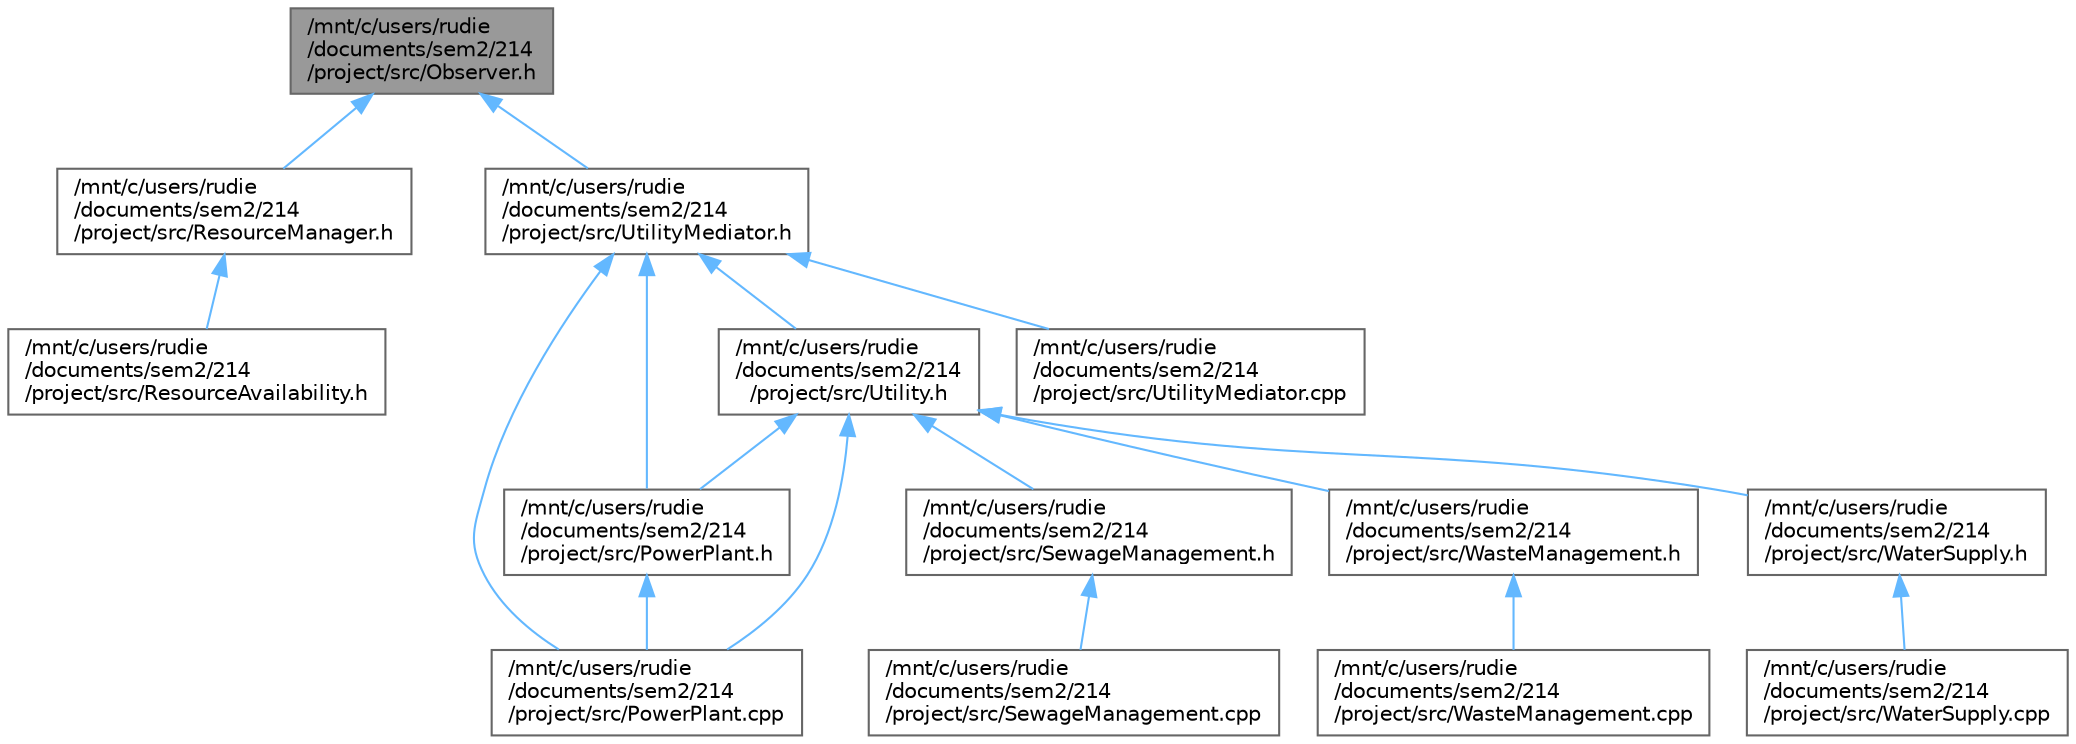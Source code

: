 digraph "/mnt/c/users/rudie/documents/sem2/214/project/src/Observer.h"
{
 // LATEX_PDF_SIZE
  bgcolor="transparent";
  edge [fontname=Helvetica,fontsize=10,labelfontname=Helvetica,labelfontsize=10];
  node [fontname=Helvetica,fontsize=10,shape=box,height=0.2,width=0.4];
  Node1 [id="Node000001",label="/mnt/c/users/rudie\l/documents/sem2/214\l/project/src/Observer.h",height=0.2,width=0.4,color="gray40", fillcolor="grey60", style="filled", fontcolor="black",tooltip="Definition of the Observer class."];
  Node1 -> Node2 [id="edge17_Node000001_Node000002",dir="back",color="steelblue1",style="solid",tooltip=" "];
  Node2 [id="Node000002",label="/mnt/c/users/rudie\l/documents/sem2/214\l/project/src/ResourceManager.h",height=0.2,width=0.4,color="grey40", fillcolor="white", style="filled",URL="$ResourceManager_8h.html",tooltip="Header file for the ResourceManager class."];
  Node2 -> Node3 [id="edge18_Node000002_Node000003",dir="back",color="steelblue1",style="solid",tooltip=" "];
  Node3 [id="Node000003",label="/mnt/c/users/rudie\l/documents/sem2/214\l/project/src/ResourceAvailability.h",height=0.2,width=0.4,color="grey40", fillcolor="white", style="filled",URL="$ResourceAvailability_8h.html",tooltip="Header file for the ResourceAvailability class."];
  Node1 -> Node4 [id="edge19_Node000001_Node000004",dir="back",color="steelblue1",style="solid",tooltip=" "];
  Node4 [id="Node000004",label="/mnt/c/users/rudie\l/documents/sem2/214\l/project/src/UtilityMediator.h",height=0.2,width=0.4,color="grey40", fillcolor="white", style="filled",URL="$UtilityMediator_8h.html",tooltip="Declaration of the UtilityMediator class."];
  Node4 -> Node5 [id="edge20_Node000004_Node000005",dir="back",color="steelblue1",style="solid",tooltip=" "];
  Node5 [id="Node000005",label="/mnt/c/users/rudie\l/documents/sem2/214\l/project/src/PowerPlant.cpp",height=0.2,width=0.4,color="grey40", fillcolor="white", style="filled",URL="$PowerPlant_8cpp.html",tooltip="Implementation of the PowerPlant class."];
  Node4 -> Node6 [id="edge21_Node000004_Node000006",dir="back",color="steelblue1",style="solid",tooltip=" "];
  Node6 [id="Node000006",label="/mnt/c/users/rudie\l/documents/sem2/214\l/project/src/PowerPlant.h",height=0.2,width=0.4,color="grey40", fillcolor="white", style="filled",URL="$PowerPlant_8h.html",tooltip="Definition of the PowerPlant class."];
  Node6 -> Node5 [id="edge22_Node000006_Node000005",dir="back",color="steelblue1",style="solid",tooltip=" "];
  Node4 -> Node7 [id="edge23_Node000004_Node000007",dir="back",color="steelblue1",style="solid",tooltip=" "];
  Node7 [id="Node000007",label="/mnt/c/users/rudie\l/documents/sem2/214\l/project/src/Utility.h",height=0.2,width=0.4,color="grey40", fillcolor="white", style="filled",URL="$Utility_8h.html",tooltip="Declaration of the Utility class."];
  Node7 -> Node5 [id="edge24_Node000007_Node000005",dir="back",color="steelblue1",style="solid",tooltip=" "];
  Node7 -> Node6 [id="edge25_Node000007_Node000006",dir="back",color="steelblue1",style="solid",tooltip=" "];
  Node7 -> Node8 [id="edge26_Node000007_Node000008",dir="back",color="steelblue1",style="solid",tooltip=" "];
  Node8 [id="Node000008",label="/mnt/c/users/rudie\l/documents/sem2/214\l/project/src/SewageManagement.h",height=0.2,width=0.4,color="grey40", fillcolor="white", style="filled",URL="$SewageManagement_8h.html",tooltip="Declaration of the SewageManagement class."];
  Node8 -> Node9 [id="edge27_Node000008_Node000009",dir="back",color="steelblue1",style="solid",tooltip=" "];
  Node9 [id="Node000009",label="/mnt/c/users/rudie\l/documents/sem2/214\l/project/src/SewageManagement.cpp",height=0.2,width=0.4,color="grey40", fillcolor="white", style="filled",URL="$SewageManagement_8cpp.html",tooltip="Implementation of the SewageManagement class."];
  Node7 -> Node10 [id="edge28_Node000007_Node000010",dir="back",color="steelblue1",style="solid",tooltip=" "];
  Node10 [id="Node000010",label="/mnt/c/users/rudie\l/documents/sem2/214\l/project/src/WasteManagement.h",height=0.2,width=0.4,color="grey40", fillcolor="white", style="filled",URL="$WasteManagement_8h.html",tooltip="Declaration of the WasteManagement class."];
  Node10 -> Node11 [id="edge29_Node000010_Node000011",dir="back",color="steelblue1",style="solid",tooltip=" "];
  Node11 [id="Node000011",label="/mnt/c/users/rudie\l/documents/sem2/214\l/project/src/WasteManagement.cpp",height=0.2,width=0.4,color="grey40", fillcolor="white", style="filled",URL="$WasteManagement_8cpp.html",tooltip="Implementation of the WasteManagement class."];
  Node7 -> Node12 [id="edge30_Node000007_Node000012",dir="back",color="steelblue1",style="solid",tooltip=" "];
  Node12 [id="Node000012",label="/mnt/c/users/rudie\l/documents/sem2/214\l/project/src/WaterSupply.h",height=0.2,width=0.4,color="grey40", fillcolor="white", style="filled",URL="$WaterSupply_8h.html",tooltip="Declaration of the WaterSupply class."];
  Node12 -> Node13 [id="edge31_Node000012_Node000013",dir="back",color="steelblue1",style="solid",tooltip=" "];
  Node13 [id="Node000013",label="/mnt/c/users/rudie\l/documents/sem2/214\l/project/src/WaterSupply.cpp",height=0.2,width=0.4,color="grey40", fillcolor="white", style="filled",URL="$WaterSupply_8cpp.html",tooltip="Implementation of the WaterSupply class."];
  Node4 -> Node14 [id="edge32_Node000004_Node000014",dir="back",color="steelblue1",style="solid",tooltip=" "];
  Node14 [id="Node000014",label="/mnt/c/users/rudie\l/documents/sem2/214\l/project/src/UtilityMediator.cpp",height=0.2,width=0.4,color="grey40", fillcolor="white", style="filled",URL="$UtilityMediator_8cpp.html",tooltip="Implementation of the UtilityMediator class."];
}
